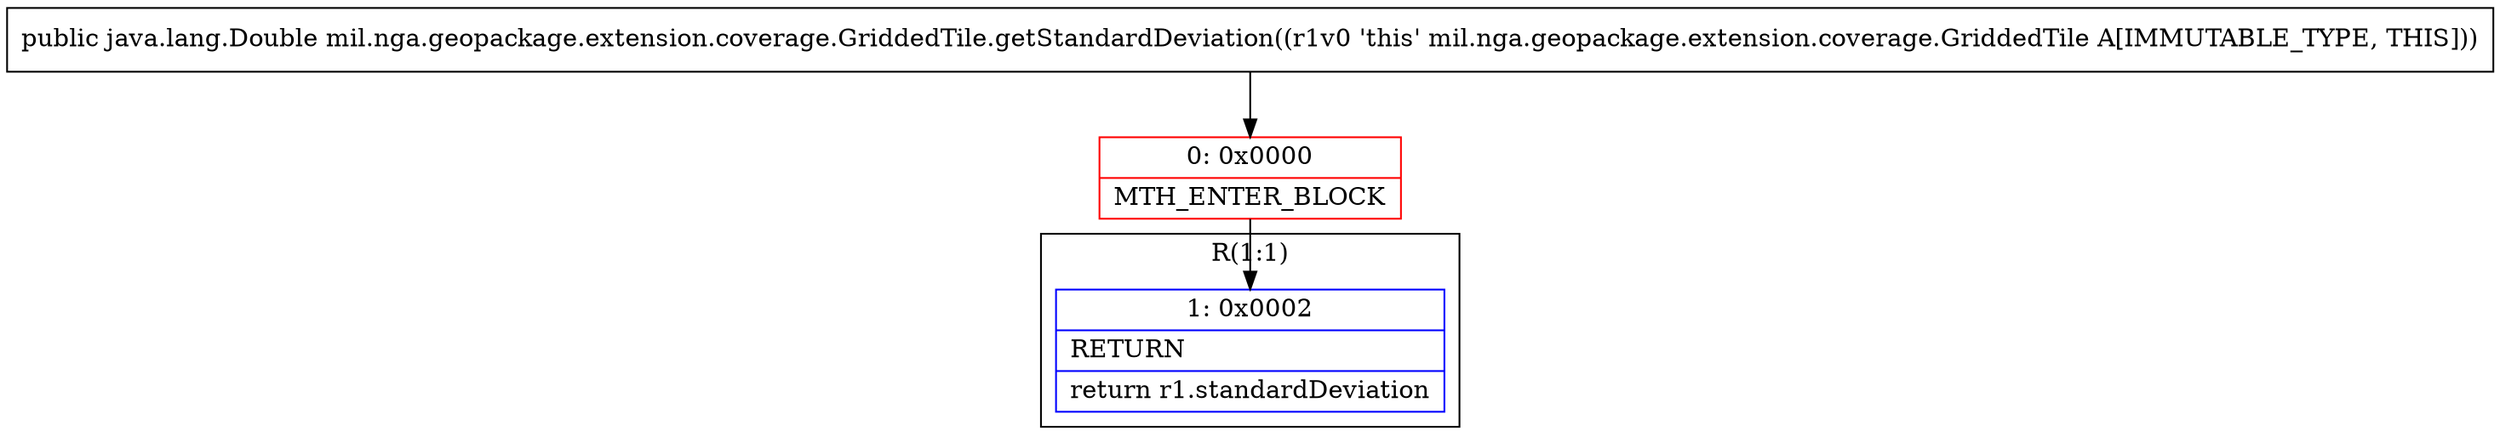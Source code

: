 digraph "CFG formil.nga.geopackage.extension.coverage.GriddedTile.getStandardDeviation()Ljava\/lang\/Double;" {
subgraph cluster_Region_1328544089 {
label = "R(1:1)";
node [shape=record,color=blue];
Node_1 [shape=record,label="{1\:\ 0x0002|RETURN\l|return r1.standardDeviation\l}"];
}
Node_0 [shape=record,color=red,label="{0\:\ 0x0000|MTH_ENTER_BLOCK\l}"];
MethodNode[shape=record,label="{public java.lang.Double mil.nga.geopackage.extension.coverage.GriddedTile.getStandardDeviation((r1v0 'this' mil.nga.geopackage.extension.coverage.GriddedTile A[IMMUTABLE_TYPE, THIS])) }"];
MethodNode -> Node_0;
Node_0 -> Node_1;
}

